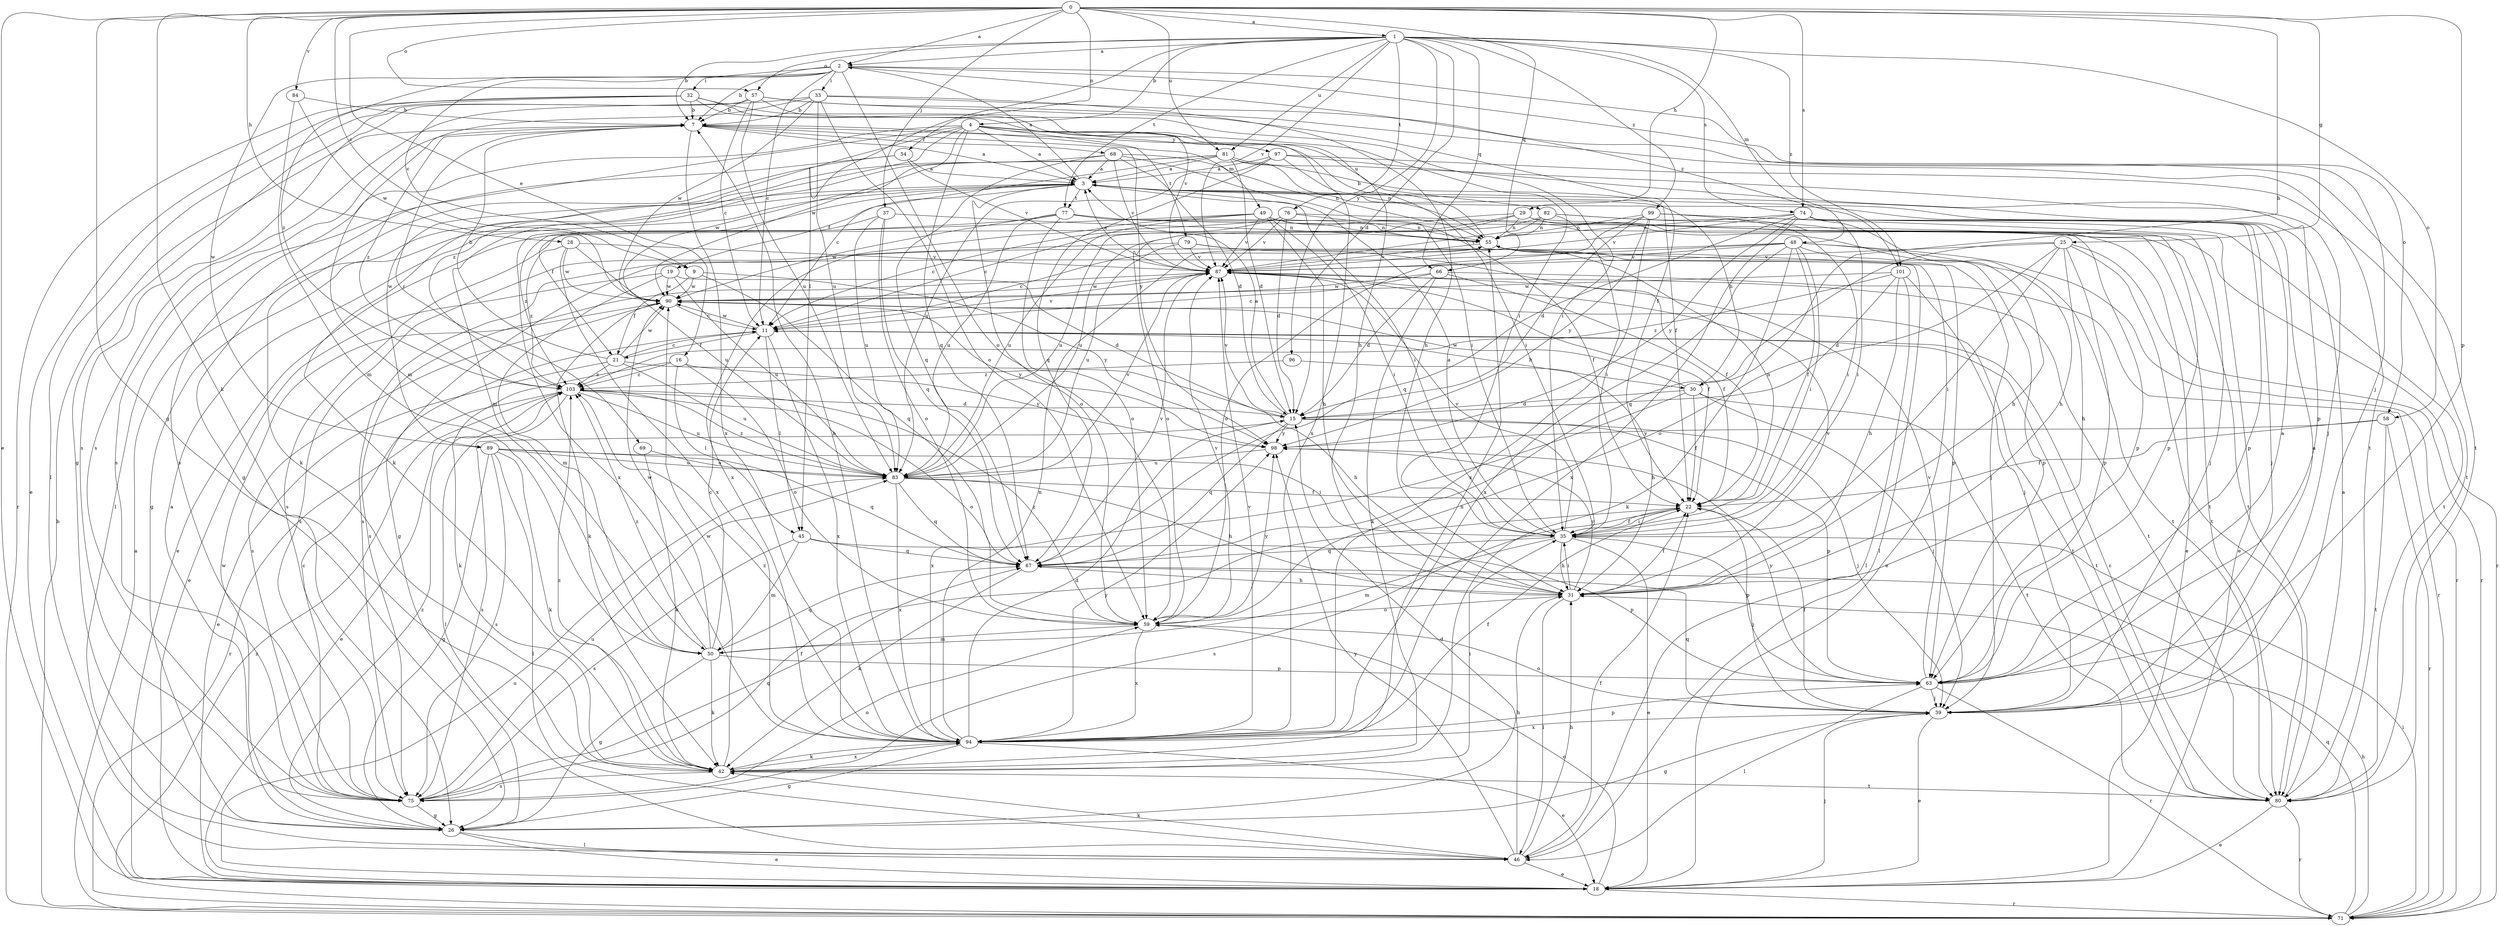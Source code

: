 strict digraph  {
0;
1;
2;
3;
4;
7;
9;
11;
15;
16;
18;
19;
21;
22;
25;
26;
28;
29;
30;
31;
32;
33;
35;
37;
39;
42;
45;
46;
48;
49;
50;
54;
55;
57;
58;
59;
63;
66;
67;
68;
69;
71;
74;
75;
76;
77;
79;
80;
81;
82;
83;
84;
87;
89;
90;
94;
96;
97;
98;
99;
101;
103;
0 -> 1  [label=a];
0 -> 2  [label=a];
0 -> 9  [label=c];
0 -> 16  [label=e];
0 -> 18  [label=e];
0 -> 25  [label=g];
0 -> 26  [label=g];
0 -> 28  [label=h];
0 -> 29  [label=h];
0 -> 30  [label=h];
0 -> 37  [label=j];
0 -> 42  [label=k];
0 -> 54  [label=n];
0 -> 57  [label=o];
0 -> 63  [label=p];
0 -> 66  [label=q];
0 -> 74  [label=s];
0 -> 81  [label=u];
0 -> 84  [label=v];
1 -> 2  [label=a];
1 -> 4  [label=b];
1 -> 7  [label=b];
1 -> 15  [label=d];
1 -> 45  [label=l];
1 -> 48  [label=m];
1 -> 57  [label=o];
1 -> 58  [label=o];
1 -> 66  [label=q];
1 -> 74  [label=s];
1 -> 76  [label=t];
1 -> 77  [label=t];
1 -> 81  [label=u];
1 -> 87  [label=v];
1 -> 96  [label=y];
1 -> 99  [label=z];
1 -> 101  [label=z];
2 -> 7  [label=b];
2 -> 9  [label=c];
2 -> 11  [label=c];
2 -> 32  [label=i];
2 -> 33  [label=i];
2 -> 39  [label=j];
2 -> 58  [label=o];
2 -> 59  [label=o];
2 -> 89  [label=w];
2 -> 101  [label=z];
2 -> 103  [label=z];
3 -> 2  [label=a];
3 -> 19  [label=f];
3 -> 21  [label=f];
3 -> 26  [label=g];
3 -> 30  [label=h];
3 -> 35  [label=i];
3 -> 59  [label=o];
3 -> 77  [label=t];
4 -> 3  [label=a];
4 -> 26  [label=g];
4 -> 67  [label=q];
4 -> 75  [label=s];
4 -> 79  [label=t];
4 -> 82  [label=u];
4 -> 89  [label=w];
4 -> 90  [label=w];
4 -> 94  [label=x];
4 -> 97  [label=y];
4 -> 103  [label=z];
7 -> 3  [label=a];
7 -> 49  [label=m];
7 -> 68  [label=r];
7 -> 69  [label=r];
7 -> 75  [label=s];
7 -> 94  [label=x];
7 -> 98  [label=y];
7 -> 103  [label=z];
9 -> 21  [label=f];
9 -> 67  [label=q];
9 -> 90  [label=w];
9 -> 98  [label=y];
11 -> 21  [label=f];
11 -> 30  [label=h];
11 -> 45  [label=l];
11 -> 80  [label=t];
11 -> 87  [label=v];
11 -> 90  [label=w];
11 -> 94  [label=x];
15 -> 3  [label=a];
15 -> 39  [label=j];
15 -> 63  [label=p];
15 -> 67  [label=q];
15 -> 75  [label=s];
15 -> 87  [label=v];
15 -> 98  [label=y];
16 -> 42  [label=k];
16 -> 45  [label=l];
16 -> 59  [label=o];
16 -> 98  [label=y];
16 -> 103  [label=z];
18 -> 39  [label=j];
18 -> 59  [label=o];
18 -> 71  [label=r];
18 -> 83  [label=u];
19 -> 15  [label=d];
19 -> 18  [label=e];
19 -> 50  [label=m];
19 -> 83  [label=u];
19 -> 90  [label=w];
21 -> 7  [label=b];
21 -> 11  [label=c];
21 -> 18  [label=e];
21 -> 31  [label=h];
21 -> 83  [label=u];
21 -> 90  [label=w];
21 -> 103  [label=z];
22 -> 35  [label=i];
22 -> 55  [label=n];
22 -> 63  [label=p];
22 -> 75  [label=s];
25 -> 31  [label=h];
25 -> 35  [label=i];
25 -> 59  [label=o];
25 -> 63  [label=p];
25 -> 67  [label=q];
25 -> 71  [label=r];
25 -> 80  [label=t];
25 -> 87  [label=v];
26 -> 3  [label=a];
26 -> 18  [label=e];
26 -> 31  [label=h];
26 -> 46  [label=l];
26 -> 90  [label=w];
26 -> 103  [label=z];
28 -> 83  [label=u];
28 -> 87  [label=v];
28 -> 90  [label=w];
28 -> 94  [label=x];
28 -> 103  [label=z];
29 -> 11  [label=c];
29 -> 18  [label=e];
29 -> 31  [label=h];
29 -> 55  [label=n];
29 -> 59  [label=o];
29 -> 80  [label=t];
29 -> 83  [label=u];
30 -> 15  [label=d];
30 -> 22  [label=f];
30 -> 39  [label=j];
30 -> 80  [label=t];
30 -> 90  [label=w];
30 -> 94  [label=x];
31 -> 22  [label=f];
31 -> 35  [label=i];
31 -> 46  [label=l];
31 -> 59  [label=o];
31 -> 87  [label=v];
31 -> 98  [label=y];
32 -> 7  [label=b];
32 -> 18  [label=e];
32 -> 31  [label=h];
32 -> 35  [label=i];
32 -> 46  [label=l];
32 -> 71  [label=r];
32 -> 87  [label=v];
33 -> 7  [label=b];
33 -> 31  [label=h];
33 -> 50  [label=m];
33 -> 59  [label=o];
33 -> 75  [label=s];
33 -> 80  [label=t];
33 -> 83  [label=u];
33 -> 90  [label=w];
35 -> 3  [label=a];
35 -> 18  [label=e];
35 -> 22  [label=f];
35 -> 31  [label=h];
35 -> 39  [label=j];
35 -> 50  [label=m];
35 -> 67  [label=q];
35 -> 87  [label=v];
37 -> 55  [label=n];
37 -> 59  [label=o];
37 -> 67  [label=q];
37 -> 83  [label=u];
37 -> 94  [label=x];
39 -> 3  [label=a];
39 -> 18  [label=e];
39 -> 22  [label=f];
39 -> 26  [label=g];
39 -> 59  [label=o];
39 -> 67  [label=q];
39 -> 94  [label=x];
42 -> 35  [label=i];
42 -> 55  [label=n];
42 -> 75  [label=s];
42 -> 80  [label=t];
42 -> 90  [label=w];
42 -> 94  [label=x];
42 -> 103  [label=z];
45 -> 50  [label=m];
45 -> 63  [label=p];
45 -> 67  [label=q];
45 -> 75  [label=s];
46 -> 15  [label=d];
46 -> 18  [label=e];
46 -> 22  [label=f];
46 -> 31  [label=h];
46 -> 42  [label=k];
46 -> 98  [label=y];
48 -> 22  [label=f];
48 -> 26  [label=g];
48 -> 35  [label=i];
48 -> 42  [label=k];
48 -> 63  [label=p];
48 -> 71  [label=r];
48 -> 75  [label=s];
48 -> 80  [label=t];
48 -> 87  [label=v];
48 -> 94  [label=x];
49 -> 18  [label=e];
49 -> 22  [label=f];
49 -> 31  [label=h];
49 -> 35  [label=i];
49 -> 55  [label=n];
49 -> 83  [label=u];
49 -> 87  [label=v];
49 -> 94  [label=x];
50 -> 11  [label=c];
50 -> 26  [label=g];
50 -> 42  [label=k];
50 -> 63  [label=p];
50 -> 67  [label=q];
50 -> 90  [label=w];
50 -> 103  [label=z];
54 -> 3  [label=a];
54 -> 42  [label=k];
54 -> 46  [label=l];
54 -> 87  [label=v];
55 -> 7  [label=b];
55 -> 11  [label=c];
55 -> 18  [label=e];
55 -> 39  [label=j];
55 -> 63  [label=p];
55 -> 87  [label=v];
57 -> 7  [label=b];
57 -> 11  [label=c];
57 -> 22  [label=f];
57 -> 26  [label=g];
57 -> 35  [label=i];
57 -> 75  [label=s];
57 -> 80  [label=t];
57 -> 83  [label=u];
58 -> 22  [label=f];
58 -> 71  [label=r];
58 -> 80  [label=t];
58 -> 98  [label=y];
59 -> 50  [label=m];
59 -> 87  [label=v];
59 -> 94  [label=x];
59 -> 98  [label=y];
59 -> 103  [label=z];
63 -> 3  [label=a];
63 -> 39  [label=j];
63 -> 46  [label=l];
63 -> 71  [label=r];
63 -> 87  [label=v];
63 -> 98  [label=y];
66 -> 11  [label=c];
66 -> 15  [label=d];
66 -> 22  [label=f];
66 -> 42  [label=k];
66 -> 71  [label=r];
66 -> 90  [label=w];
67 -> 31  [label=h];
67 -> 42  [label=k];
67 -> 87  [label=v];
68 -> 3  [label=a];
68 -> 15  [label=d];
68 -> 35  [label=i];
68 -> 42  [label=k];
68 -> 55  [label=n];
68 -> 67  [label=q];
68 -> 87  [label=v];
69 -> 42  [label=k];
69 -> 83  [label=u];
71 -> 3  [label=a];
71 -> 7  [label=b];
71 -> 31  [label=h];
71 -> 35  [label=i];
71 -> 67  [label=q];
71 -> 103  [label=z];
74 -> 31  [label=h];
74 -> 35  [label=i];
74 -> 39  [label=j];
74 -> 55  [label=n];
74 -> 63  [label=p];
74 -> 67  [label=q];
74 -> 87  [label=v];
74 -> 94  [label=x];
74 -> 98  [label=y];
75 -> 11  [label=c];
75 -> 22  [label=f];
75 -> 26  [label=g];
75 -> 59  [label=o];
75 -> 67  [label=q];
75 -> 83  [label=u];
76 -> 11  [label=c];
76 -> 15  [label=d];
76 -> 55  [label=n];
76 -> 75  [label=s];
76 -> 80  [label=t];
76 -> 87  [label=v];
77 -> 55  [label=n];
77 -> 59  [label=o];
77 -> 63  [label=p];
77 -> 71  [label=r];
77 -> 83  [label=u];
77 -> 90  [label=w];
77 -> 103  [label=z];
79 -> 22  [label=f];
79 -> 46  [label=l];
79 -> 75  [label=s];
79 -> 83  [label=u];
79 -> 87  [label=v];
80 -> 3  [label=a];
80 -> 11  [label=c];
80 -> 18  [label=e];
80 -> 71  [label=r];
81 -> 3  [label=a];
81 -> 11  [label=c];
81 -> 15  [label=d];
81 -> 22  [label=f];
81 -> 39  [label=j];
81 -> 50  [label=m];
81 -> 55  [label=n];
81 -> 90  [label=w];
82 -> 35  [label=i];
82 -> 39  [label=j];
82 -> 55  [label=n];
82 -> 63  [label=p];
82 -> 83  [label=u];
82 -> 87  [label=v];
83 -> 22  [label=f];
83 -> 31  [label=h];
83 -> 67  [label=q];
83 -> 87  [label=v];
83 -> 94  [label=x];
83 -> 103  [label=z];
84 -> 7  [label=b];
84 -> 50  [label=m];
84 -> 90  [label=w];
87 -> 3  [label=a];
87 -> 22  [label=f];
87 -> 75  [label=s];
87 -> 80  [label=t];
87 -> 90  [label=w];
89 -> 26  [label=g];
89 -> 35  [label=i];
89 -> 42  [label=k];
89 -> 46  [label=l];
89 -> 67  [label=q];
89 -> 75  [label=s];
89 -> 83  [label=u];
90 -> 11  [label=c];
90 -> 42  [label=k];
90 -> 75  [label=s];
90 -> 80  [label=t];
90 -> 98  [label=y];
94 -> 7  [label=b];
94 -> 15  [label=d];
94 -> 18  [label=e];
94 -> 22  [label=f];
94 -> 26  [label=g];
94 -> 42  [label=k];
94 -> 55  [label=n];
94 -> 63  [label=p];
94 -> 87  [label=v];
94 -> 98  [label=y];
94 -> 103  [label=z];
96 -> 31  [label=h];
96 -> 103  [label=z];
97 -> 3  [label=a];
97 -> 35  [label=i];
97 -> 63  [label=p];
97 -> 67  [label=q];
97 -> 80  [label=t];
97 -> 83  [label=u];
98 -> 83  [label=u];
99 -> 15  [label=d];
99 -> 18  [label=e];
99 -> 35  [label=i];
99 -> 55  [label=n];
99 -> 59  [label=o];
99 -> 80  [label=t];
99 -> 94  [label=x];
99 -> 98  [label=y];
101 -> 15  [label=d];
101 -> 31  [label=h];
101 -> 39  [label=j];
101 -> 46  [label=l];
101 -> 90  [label=w];
101 -> 103  [label=z];
103 -> 15  [label=d];
103 -> 18  [label=e];
103 -> 46  [label=l];
103 -> 59  [label=o];
103 -> 71  [label=r];
103 -> 83  [label=u];
}
